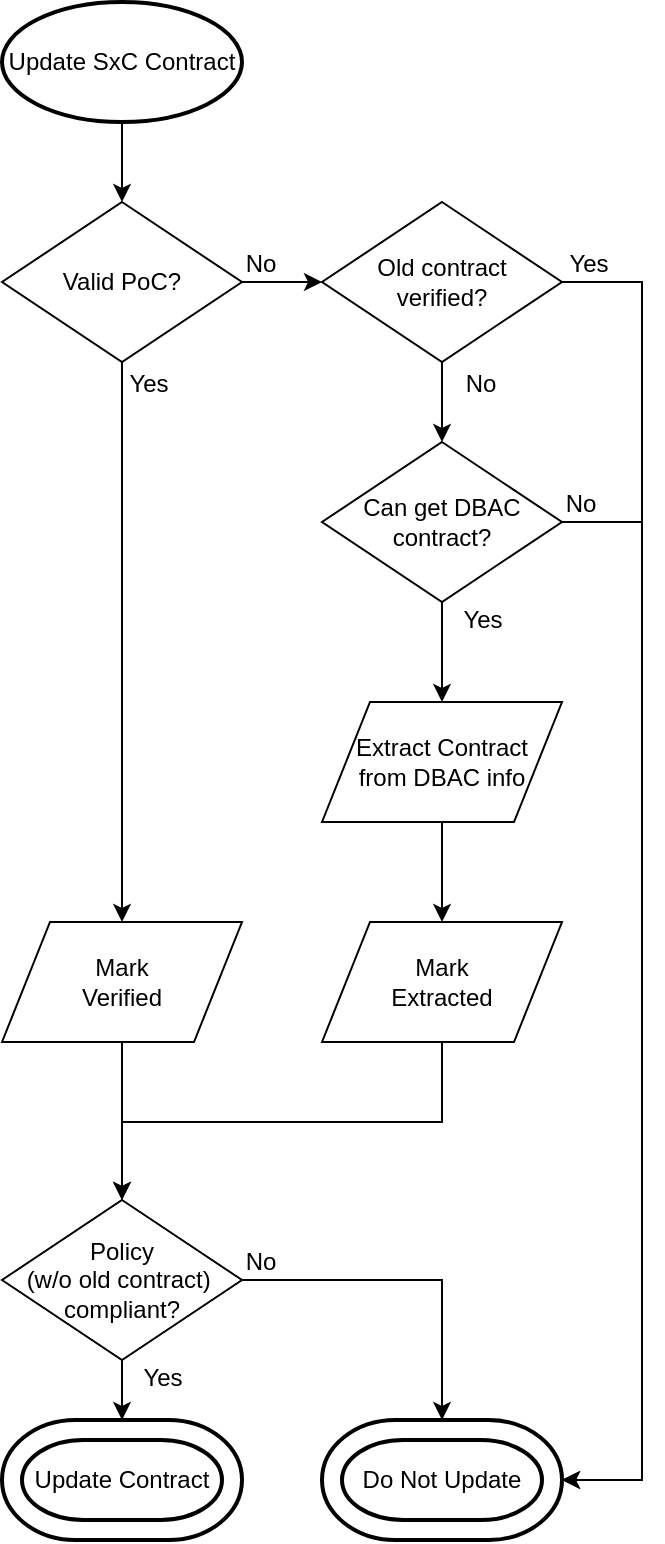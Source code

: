 <mxfile version="12.5.2" type="device"><diagram id="FkCdPjZJ8-QhyjD5HfDq" name="Page-1"><mxGraphModel dx="536" dy="284" grid="1" gridSize="10" guides="1" tooltips="1" connect="1" arrows="1" fold="1" page="1" pageScale="1" pageWidth="827" pageHeight="1169" math="0" shadow="0"><root><mxCell id="0"/><mxCell id="1" parent="0"/><mxCell id="yOy8OFCSUaF9W_NkXSz8-13" style="edgeStyle=orthogonalEdgeStyle;rounded=0;orthogonalLoop=1;jettySize=auto;html=1;" parent="1" source="yOy8OFCSUaF9W_NkXSz8-1" target="yOy8OFCSUaF9W_NkXSz8-7" edge="1"><mxGeometry relative="1" as="geometry"><mxPoint x="340" y="120" as="targetPoint"/></mxGeometry></mxCell><mxCell id="yOy8OFCSUaF9W_NkXSz8-1" value="Update SxC Contract" style="strokeWidth=2;html=1;shape=mxgraph.flowchart.start_1;whiteSpace=wrap;" parent="1" vertex="1"><mxGeometry x="280" y="140" width="120" height="60" as="geometry"/></mxCell><mxCell id="yOy8OFCSUaF9W_NkXSz8-10" value="" style="edgeStyle=orthogonalEdgeStyle;rounded=0;orthogonalLoop=1;jettySize=auto;html=1;" parent="1" source="yOy8OFCSUaF9W_NkXSz8-7" target="zlJ-tzCJ5aSrDn_Q3yKM-5" edge="1"><mxGeometry relative="1" as="geometry"><mxPoint x="340" y="480" as="targetPoint"/></mxGeometry></mxCell><mxCell id="zlJ-tzCJ5aSrDn_Q3yKM-3" style="edgeStyle=orthogonalEdgeStyle;rounded=0;orthogonalLoop=1;jettySize=auto;html=1;" parent="1" source="yOy8OFCSUaF9W_NkXSz8-7" target="J2ohlLYrkNLSlOteMICH-1" edge="1"><mxGeometry relative="1" as="geometry"><mxPoint x="470" y="400" as="targetPoint"/></mxGeometry></mxCell><mxCell id="yOy8OFCSUaF9W_NkXSz8-7" value="Valid PoC?" style="rhombus;whiteSpace=wrap;html=1;" parent="1" vertex="1"><mxGeometry x="280" y="240" width="120" height="80" as="geometry"/></mxCell><mxCell id="yOy8OFCSUaF9W_NkXSz8-12" value="" style="edgeStyle=orthogonalEdgeStyle;rounded=0;orthogonalLoop=1;jettySize=auto;html=1;" parent="1" source="yOy8OFCSUaF9W_NkXSz8-9" target="yOy8OFCSUaF9W_NkXSz8-38" edge="1"><mxGeometry relative="1" as="geometry"><mxPoint x="340" y="949" as="targetPoint"/></mxGeometry></mxCell><mxCell id="yOy8OFCSUaF9W_NkXSz8-9" value="Policy &lt;br&gt;(w/o old contract)&amp;nbsp;&lt;br&gt;compliant?" style="rhombus;whiteSpace=wrap;html=1;" parent="1" vertex="1"><mxGeometry x="280" y="739" width="120" height="80" as="geometry"/></mxCell><mxCell id="yOy8OFCSUaF9W_NkXSz8-28" value="Yes" style="text;html=1;resizable=0;points=[];align=center;verticalAlign=middle;labelBackgroundColor=#ffffff;" parent="1" vertex="1" connectable="0"><mxGeometry x="340" y="833.362" as="geometry"><mxPoint x="20" y="-6" as="offset"/></mxGeometry></mxCell><mxCell id="yOy8OFCSUaF9W_NkXSz8-36" value="" style="group" parent="1" vertex="1" connectable="0"><mxGeometry x="440" y="849" width="120" height="60" as="geometry"/></mxCell><mxCell id="yOy8OFCSUaF9W_NkXSz8-34" value="" style="strokeWidth=2;html=1;shape=mxgraph.flowchart.terminator;whiteSpace=wrap;" parent="yOy8OFCSUaF9W_NkXSz8-36" vertex="1"><mxGeometry width="120" height="60" as="geometry"/></mxCell><mxCell id="yOy8OFCSUaF9W_NkXSz8-35" value="Do Not Update" style="strokeWidth=2;html=1;shape=mxgraph.flowchart.terminator;whiteSpace=wrap;" parent="yOy8OFCSUaF9W_NkXSz8-36" vertex="1"><mxGeometry x="10" y="10" width="100" height="40" as="geometry"/></mxCell><mxCell id="yOy8OFCSUaF9W_NkXSz8-37" value="" style="group" parent="1" vertex="1" connectable="0"><mxGeometry x="280" y="849" width="120" height="60" as="geometry"/></mxCell><mxCell id="yOy8OFCSUaF9W_NkXSz8-38" value="" style="strokeWidth=2;html=1;shape=mxgraph.flowchart.terminator;whiteSpace=wrap;" parent="yOy8OFCSUaF9W_NkXSz8-37" vertex="1"><mxGeometry width="120" height="60" as="geometry"/></mxCell><mxCell id="yOy8OFCSUaF9W_NkXSz8-39" value="Update Contract" style="strokeWidth=2;html=1;shape=mxgraph.flowchart.terminator;whiteSpace=wrap;" parent="yOy8OFCSUaF9W_NkXSz8-37" vertex="1"><mxGeometry x="10" y="10" width="100" height="40" as="geometry"/></mxCell><mxCell id="YVDFOtQS9wK2kvsV4Cds-3" value="No" style="text;html=1;resizable=0;points=[];align=center;verticalAlign=middle;labelBackgroundColor=#ffffff;" parent="1" vertex="1" connectable="0"><mxGeometry x="440.172" y="778.998" as="geometry"><mxPoint x="-31" y="-9" as="offset"/></mxGeometry></mxCell><mxCell id="YVDFOtQS9wK2kvsV4Cds-6" style="edgeStyle=orthogonalEdgeStyle;rounded=0;orthogonalLoop=1;jettySize=auto;html=1;" parent="1" source="yOy8OFCSUaF9W_NkXSz8-9" target="yOy8OFCSUaF9W_NkXSz8-34" edge="1"><mxGeometry relative="1" as="geometry"><mxPoint x="400" y="869" as="sourcePoint"/><mxPoint x="452" y="779" as="targetPoint"/></mxGeometry></mxCell><mxCell id="zlJ-tzCJ5aSrDn_Q3yKM-9" style="edgeStyle=orthogonalEdgeStyle;rounded=0;orthogonalLoop=1;jettySize=auto;html=1;exitX=0.575;exitY=0.933;exitDx=0;exitDy=0;exitPerimeter=0;" parent="1" source="J2ohlLYrkNLSlOteMICH-17" target="yOy8OFCSUaF9W_NkXSz8-9" edge="1"><mxGeometry relative="1" as="geometry"><Array as="points"><mxPoint x="500" y="656"/><mxPoint x="500" y="700"/><mxPoint x="340" y="700"/></Array><mxPoint x="500" y="810" as="sourcePoint"/></mxGeometry></mxCell><mxCell id="zlJ-tzCJ5aSrDn_Q3yKM-2" value="No" style="text;html=1;resizable=0;points=[];align=center;verticalAlign=middle;labelBackgroundColor=#ffffff;" parent="1" vertex="1" connectable="0"><mxGeometry x="440.172" y="280.138" as="geometry"><mxPoint x="-31" y="-9" as="offset"/></mxGeometry></mxCell><mxCell id="zlJ-tzCJ5aSrDn_Q3yKM-6" style="edgeStyle=orthogonalEdgeStyle;rounded=0;orthogonalLoop=1;jettySize=auto;html=1;" parent="1" source="zlJ-tzCJ5aSrDn_Q3yKM-5" target="yOy8OFCSUaF9W_NkXSz8-9" edge="1"><mxGeometry relative="1" as="geometry"><Array as="points"><mxPoint x="340" y="690"/><mxPoint x="340" y="690"/></Array></mxGeometry></mxCell><mxCell id="zlJ-tzCJ5aSrDn_Q3yKM-5" value="Mark &lt;br&gt;Verified" style="shape=parallelogram;perimeter=parallelogramPerimeter;whiteSpace=wrap;html=1;" parent="1" vertex="1"><mxGeometry x="280" y="600" width="120" height="60" as="geometry"/></mxCell><mxCell id="zlJ-tzCJ5aSrDn_Q3yKM-10" value="Yes" style="text;html=1;resizable=0;points=[];align=center;verticalAlign=middle;labelBackgroundColor=#ffffff;" parent="1" vertex="1" connectable="0"><mxGeometry x="390.172" y="340.138" as="geometry"><mxPoint x="-37" y="-9" as="offset"/></mxGeometry></mxCell><mxCell id="J2ohlLYrkNLSlOteMICH-20" style="edgeStyle=orthogonalEdgeStyle;rounded=0;orthogonalLoop=1;jettySize=auto;html=1;" parent="1" source="J2ohlLYrkNLSlOteMICH-1" target="J2ohlLYrkNLSlOteMICH-14" edge="1"><mxGeometry relative="1" as="geometry"/></mxCell><mxCell id="J2ohlLYrkNLSlOteMICH-21" style="edgeStyle=orthogonalEdgeStyle;rounded=0;orthogonalLoop=1;jettySize=auto;html=1;entryX=1;entryY=0.5;entryDx=0;entryDy=0;entryPerimeter=0;" parent="1" source="J2ohlLYrkNLSlOteMICH-1" target="yOy8OFCSUaF9W_NkXSz8-34" edge="1"><mxGeometry relative="1" as="geometry"><Array as="points"><mxPoint x="600" y="280"/><mxPoint x="600" y="879"/></Array></mxGeometry></mxCell><mxCell id="J2ohlLYrkNLSlOteMICH-1" value="Old contract &lt;br&gt;verified?" style="rhombus;whiteSpace=wrap;html=1;" parent="1" vertex="1"><mxGeometry x="440" y="240" width="120" height="80" as="geometry"/></mxCell><mxCell id="J2ohlLYrkNLSlOteMICH-12" value="No" style="text;html=1;resizable=0;points=[];align=center;verticalAlign=middle;labelBackgroundColor=#ffffff;" parent="1" vertex="1" connectable="0"><mxGeometry x="569.5" y="519.5" as="geometry"><mxPoint x="-31.5" y="-114.5" as="offset"/></mxGeometry></mxCell><mxCell id="J2ohlLYrkNLSlOteMICH-13" style="edgeStyle=orthogonalEdgeStyle;rounded=0;orthogonalLoop=1;jettySize=auto;html=1;" parent="1" source="J2ohlLYrkNLSlOteMICH-14" target="J2ohlLYrkNLSlOteMICH-16" edge="1"><mxGeometry relative="1" as="geometry"/></mxCell><mxCell id="J2ohlLYrkNLSlOteMICH-23" style="edgeStyle=orthogonalEdgeStyle;rounded=0;orthogonalLoop=1;jettySize=auto;html=1;" parent="1" source="J2ohlLYrkNLSlOteMICH-14" target="yOy8OFCSUaF9W_NkXSz8-34" edge="1"><mxGeometry relative="1" as="geometry"><Array as="points"><mxPoint x="600" y="400"/><mxPoint x="600" y="879"/></Array></mxGeometry></mxCell><mxCell id="J2ohlLYrkNLSlOteMICH-14" value="Can get DBAC contract?" style="rhombus;whiteSpace=wrap;html=1;" parent="1" vertex="1"><mxGeometry x="440" y="360" width="120" height="80" as="geometry"/></mxCell><mxCell id="J2ohlLYrkNLSlOteMICH-15" style="edgeStyle=orthogonalEdgeStyle;rounded=0;orthogonalLoop=1;jettySize=auto;html=1;" parent="1" source="J2ohlLYrkNLSlOteMICH-16" target="J2ohlLYrkNLSlOteMICH-17" edge="1"><mxGeometry relative="1" as="geometry"/></mxCell><mxCell id="J2ohlLYrkNLSlOteMICH-16" value="Extract Contract&lt;br&gt;from DBAC info" style="shape=parallelogram;perimeter=parallelogramPerimeter;whiteSpace=wrap;html=1;" parent="1" vertex="1"><mxGeometry x="440" y="490" width="120" height="60" as="geometry"/></mxCell><mxCell id="J2ohlLYrkNLSlOteMICH-17" value="Mark &lt;br&gt;Extracted" style="shape=parallelogram;perimeter=parallelogramPerimeter;whiteSpace=wrap;html=1;" parent="1" vertex="1"><mxGeometry x="440" y="600" width="120" height="60" as="geometry"/></mxCell><mxCell id="J2ohlLYrkNLSlOteMICH-18" value="No" style="text;html=1;resizable=0;points=[];align=center;verticalAlign=middle;labelBackgroundColor=#ffffff;" parent="1" vertex="1" connectable="0"><mxGeometry x="550.172" y="340.138" as="geometry"><mxPoint x="-31" y="-9" as="offset"/></mxGeometry></mxCell><mxCell id="J2ohlLYrkNLSlOteMICH-19" value="Yes" style="text;html=1;resizable=0;points=[];align=center;verticalAlign=middle;labelBackgroundColor=#ffffff;" parent="1" vertex="1" connectable="0"><mxGeometry x="500" y="469.944" as="geometry"><mxPoint x="20" y="-21.5" as="offset"/></mxGeometry></mxCell><mxCell id="J2ohlLYrkNLSlOteMICH-22" value="Yes" style="text;html=1;resizable=0;points=[];align=center;verticalAlign=middle;labelBackgroundColor=#ffffff;" parent="1" vertex="1" connectable="0"><mxGeometry x="610.172" y="280.138" as="geometry"><mxPoint x="-37" y="-9" as="offset"/></mxGeometry></mxCell><mxCell id="J2ohlLYrkNLSlOteMICH-24" value="No" style="text;html=1;resizable=0;points=[];align=center;verticalAlign=middle;labelBackgroundColor=#ffffff;" parent="1" vertex="1" connectable="0"><mxGeometry x="600.172" y="400.138" as="geometry"><mxPoint x="-31" y="-9" as="offset"/></mxGeometry></mxCell></root></mxGraphModel></diagram></mxfile>